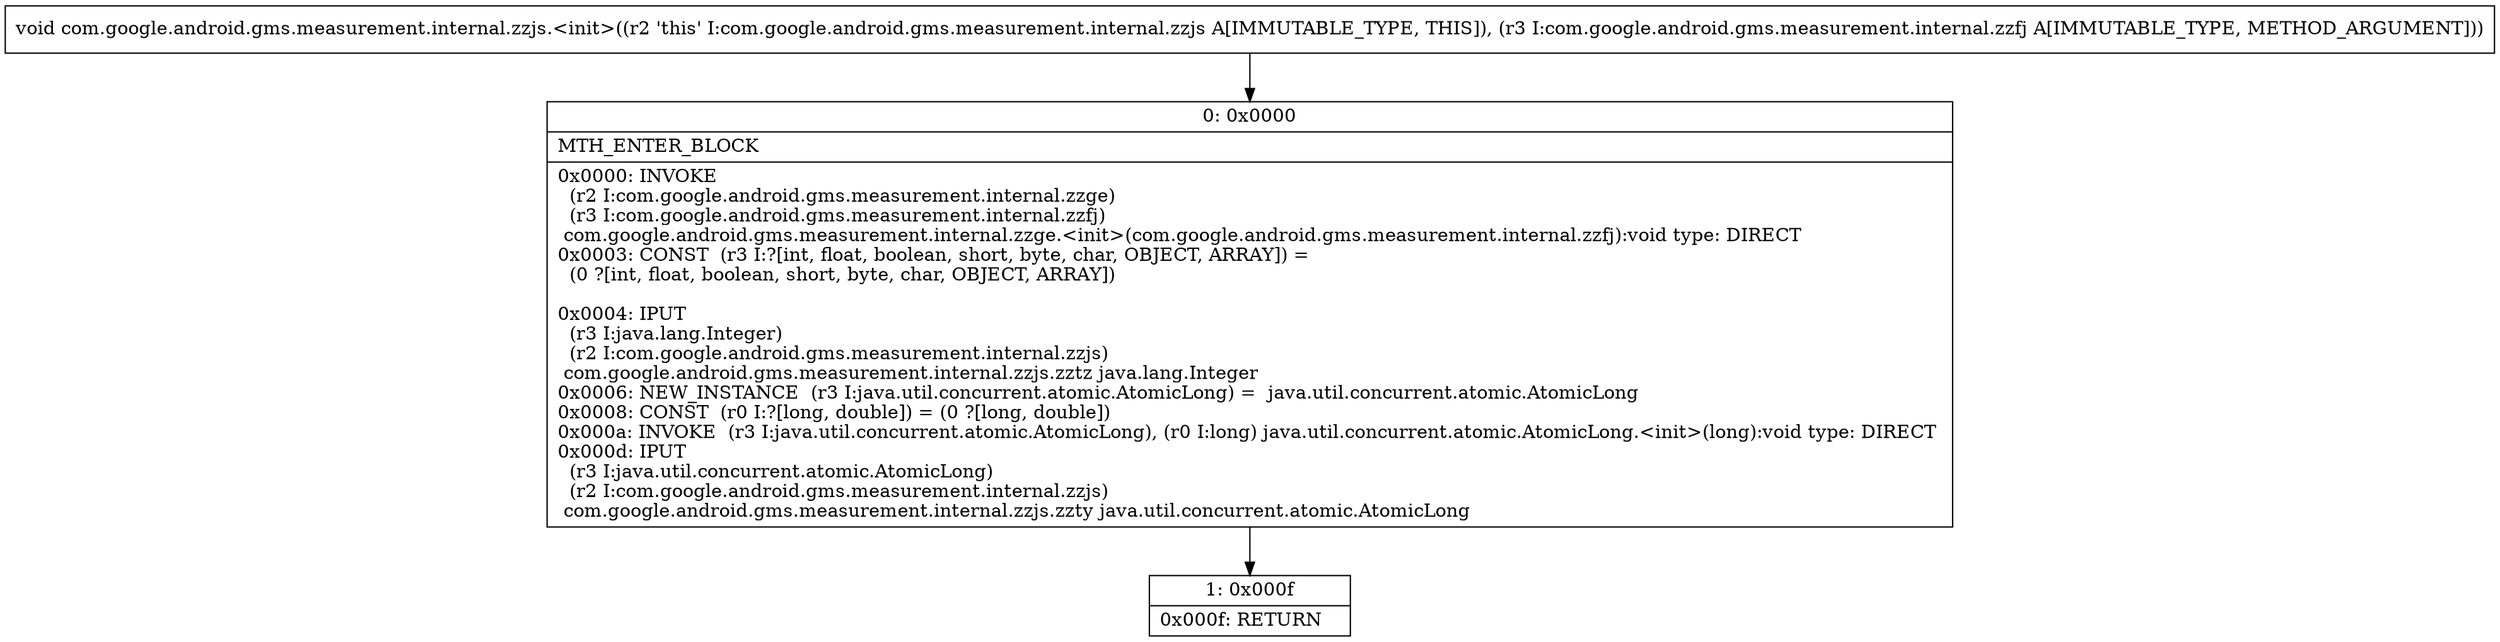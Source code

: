 digraph "CFG forcom.google.android.gms.measurement.internal.zzjs.\<init\>(Lcom\/google\/android\/gms\/measurement\/internal\/zzfj;)V" {
Node_0 [shape=record,label="{0\:\ 0x0000|MTH_ENTER_BLOCK\l|0x0000: INVOKE  \l  (r2 I:com.google.android.gms.measurement.internal.zzge)\l  (r3 I:com.google.android.gms.measurement.internal.zzfj)\l com.google.android.gms.measurement.internal.zzge.\<init\>(com.google.android.gms.measurement.internal.zzfj):void type: DIRECT \l0x0003: CONST  (r3 I:?[int, float, boolean, short, byte, char, OBJECT, ARRAY]) = \l  (0 ?[int, float, boolean, short, byte, char, OBJECT, ARRAY])\l \l0x0004: IPUT  \l  (r3 I:java.lang.Integer)\l  (r2 I:com.google.android.gms.measurement.internal.zzjs)\l com.google.android.gms.measurement.internal.zzjs.zztz java.lang.Integer \l0x0006: NEW_INSTANCE  (r3 I:java.util.concurrent.atomic.AtomicLong) =  java.util.concurrent.atomic.AtomicLong \l0x0008: CONST  (r0 I:?[long, double]) = (0 ?[long, double]) \l0x000a: INVOKE  (r3 I:java.util.concurrent.atomic.AtomicLong), (r0 I:long) java.util.concurrent.atomic.AtomicLong.\<init\>(long):void type: DIRECT \l0x000d: IPUT  \l  (r3 I:java.util.concurrent.atomic.AtomicLong)\l  (r2 I:com.google.android.gms.measurement.internal.zzjs)\l com.google.android.gms.measurement.internal.zzjs.zzty java.util.concurrent.atomic.AtomicLong \l}"];
Node_1 [shape=record,label="{1\:\ 0x000f|0x000f: RETURN   \l}"];
MethodNode[shape=record,label="{void com.google.android.gms.measurement.internal.zzjs.\<init\>((r2 'this' I:com.google.android.gms.measurement.internal.zzjs A[IMMUTABLE_TYPE, THIS]), (r3 I:com.google.android.gms.measurement.internal.zzfj A[IMMUTABLE_TYPE, METHOD_ARGUMENT])) }"];
MethodNode -> Node_0;
Node_0 -> Node_1;
}


